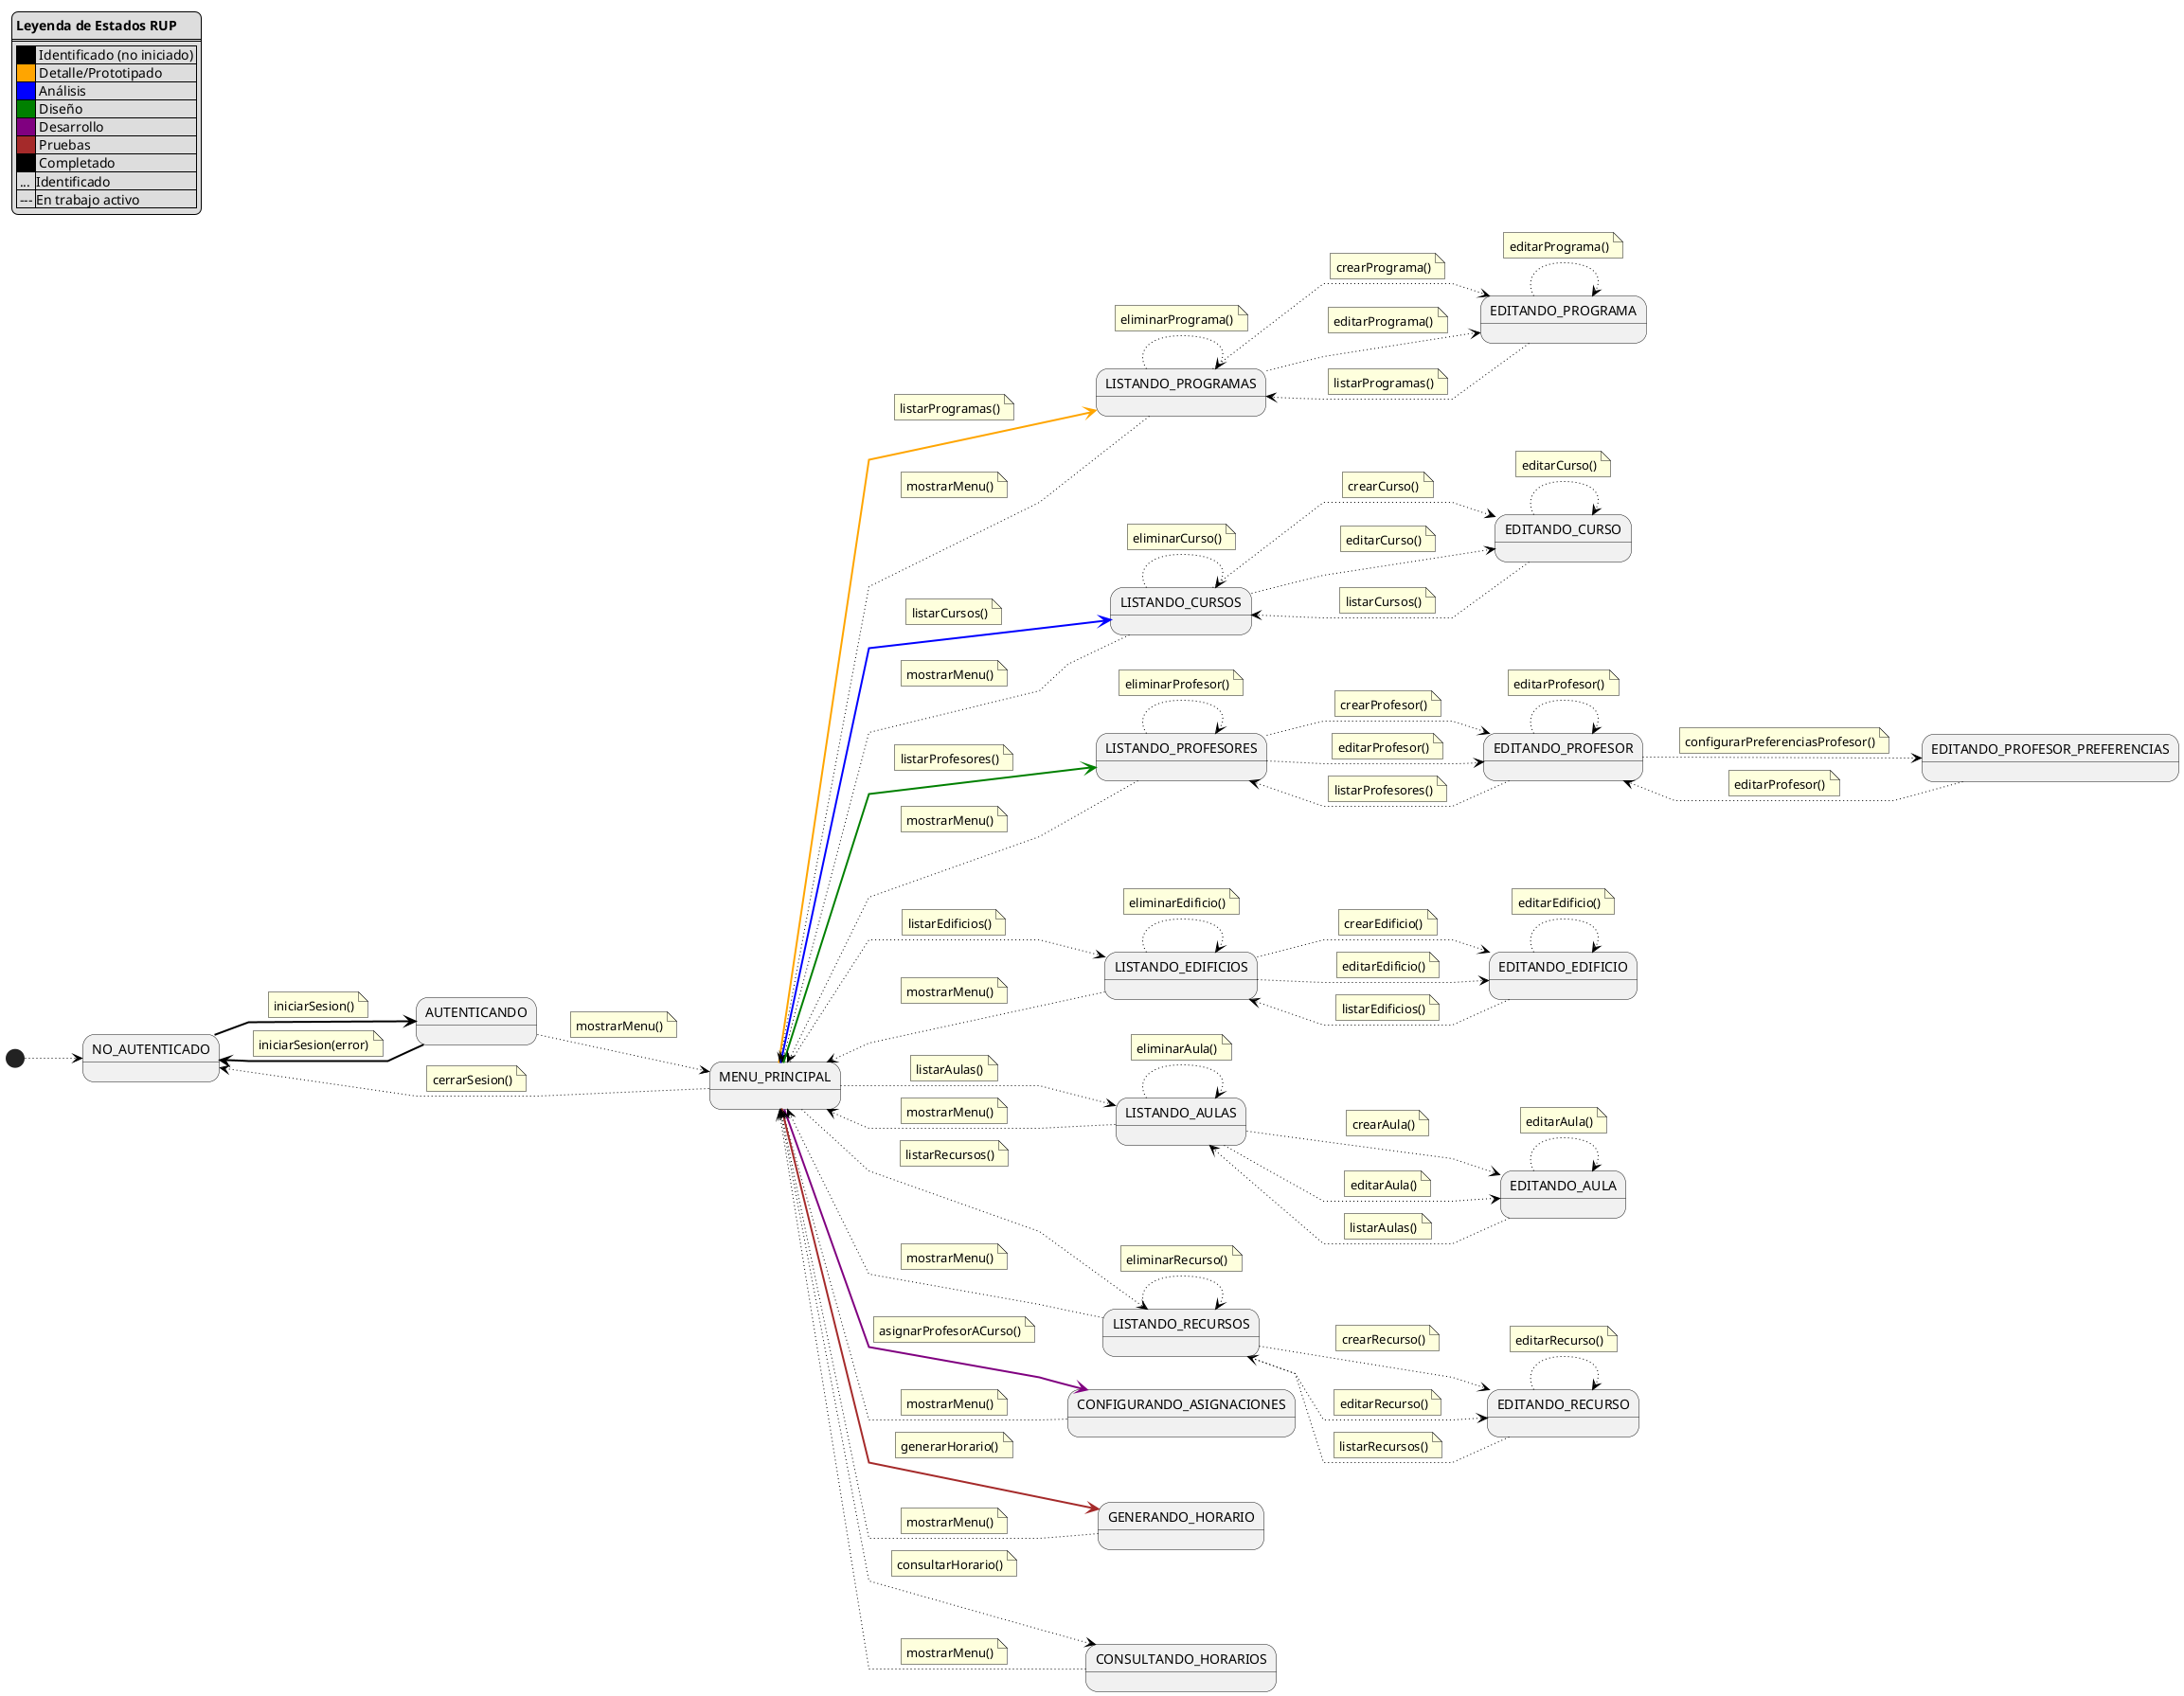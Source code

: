 @startuml diagrama-contexto-estado-intermedio

left to right direction
skinparam linetype polyline

legend top left
    **Leyenda de Estados RUP**
    ====
    |<#black> | Identificado (no iniciado) |
    |<#orange>| Detalle/Prototipado |
    |<#blue>  | Análisis |
    |<#green> | Diseño |
    |<#purple>| Desarrollo |
    |<#brown> | Pruebas |
    |<#black> | Completado |
    | ... |Identificado|
    | --- |En trabajo activo|
end legend

state "NO_AUTENTICADO" as NoAuth
state "AUTENTICANDO" as PreMenu
state "MENU_PRINCIPAL" as Menu

state "LISTANDO_PROGRAMAS" as ListProgramas
state "EDITANDO_PROGRAMA" as EditPrograma
state "LISTANDO_CURSOS" as ListCursos
state "EDITANDO_CURSO" as EditCurso
state "LISTANDO_PROFESORES" as ListProfesores
state "EDITANDO_PROFESOR" as EditProfesor
state "EDITANDO_PROFESOR_PREFERENCIAS" as EditProfesorPreferencias
state "LISTANDO_EDIFICIOS" as ListEdificios
state "EDITANDO_EDIFICIO" as EditEdificio
state "LISTANDO_AULAS" as ListAulas
state "EDITANDO_AULA" as EditAula
state "LISTANDO_RECURSOS" as ListRecursos
state "EDITANDO_RECURSO" as EditRecurso

state "CONFIGURANDO_ASIGNACIONES" as Asignaciones
state "GENERANDO_HORARIO" as Generacion
state "CONSULTANDO_HORARIOS" as Consulta

[*] -[#black,dotted]-> NoAuth

PreMenu -[#black,thickness=2]-> NoAuth
    note on link
        iniciarSesion(error)
    end note

NoAuth -[#black,thickness=2]-> PreMenu
    note on link
        iniciarSesion()
    end note

PreMenu -[#black,dotted]-> Menu
    note on link
        mostrarMenu()
    end note

Menu -[#black,dotted]-> NoAuth
    note on link
        cerrarSesion()
    end note

Menu -[#orange,thickness=2]-> ListProgramas
    note on link
        listarProgramas()
    end note

Menu -[#blue,thickness=2]-> ListCursos
    note on link
        listarCursos()
    end note

Menu -[#green,thickness=2]-> ListProfesores
    note on link
        listarProfesores()
    end note

Menu -[#black,dotted]-> ListEdificios
    note on link
        listarEdificios()
    end note

Menu -[#black,dotted]-> ListAulas
    note on link
        listarAulas()
    end note

Menu -[#black,dotted]-> ListRecursos
    note on link
        listarRecursos()
    end note

Menu -[#purple,thickness=2]-> Asignaciones
    note on link
        asignarProfesorACurso()
    end note

Menu -[#brown,thickness=2]-> Generacion
    note on link
        generarHorario()
    end note

Menu -[#black,dotted]-> Consulta
    note on link
        consultarHorario()
    end note

ListProgramas -[#black,dotted]-> EditPrograma
    note on link
        crearPrograma()
    end note

ListProgramas -[#black,dotted]-> EditPrograma
    note on link
        editarPrograma()
    end note

ListProgramas -[#black,dotted]-> ListProgramas
    note on link
        eliminarPrograma()
    end note

EditPrograma -[#black,dotted]-> EditPrograma
    note on link
        editarPrograma()
    end note

EditPrograma -[#black,dotted]-> ListProgramas
    note on link
        listarProgramas()
    end note

ListCursos -[#black,dotted]-> EditCurso
    note on link
        crearCurso()
    end note

ListCursos -[#black,dotted]-> EditCurso
    note on link
        editarCurso()
    end note

ListCursos -[#black,dotted]-> ListCursos
    note on link
        eliminarCurso()
    end note

EditCurso -[#black,dotted]-> EditCurso
    note on link
        editarCurso()
    end note

EditCurso -[#black,dotted]-> ListCursos
    note on link
        listarCursos()
    end note

ListProfesores -[#black,dotted]-> EditProfesor
    note on link
        crearProfesor()
    end note

ListProfesores -[#black,dotted]-> EditProfesor
    note on link
        editarProfesor()
    end note

ListProfesores -[#black,dotted]-> ListProfesores
    note on link
        eliminarProfesor()
    end note

EditProfesor -[#black,dotted]-> EditProfesor
    note on link
        editarProfesor()
    end note

EditProfesor -[#black,dotted]-> EditProfesorPreferencias
    note on link
        configurarPreferenciasProfesor()
    end note

EditProfesorPreferencias -[#black,dotted]-> EditProfesor
    note on link
        editarProfesor()
    end note
    
EditProfesor -[#black,dotted]-> ListProfesores
    note on link
        listarProfesores()
    end note

ListEdificios -[#black,dotted]-> EditEdificio
    note on link
        crearEdificio()
    end note

ListEdificios -[#black,dotted]-> EditEdificio
    note on link
        editarEdificio()
    end note

ListEdificios -[#black,dotted]-> ListEdificios
    note on link
        eliminarEdificio()
    end note

EditEdificio -[#black,dotted]-> EditEdificio
    note on link
        editarEdificio()
    end note

EditEdificio -[#black,dotted]-> ListEdificios
    note on link
        listarEdificios()
    end note

ListAulas -[#black,dotted]-> EditAula
    note on link
        crearAula()
    end note

ListAulas -[#black,dotted]-> EditAula
    note on link
        editarAula()
    end note

ListAulas -[#black,dotted]-> ListAulas
    note on link
        eliminarAula()
    end note

EditAula -[#black,dotted]-> EditAula
    note on link
        editarAula()
    end note

EditAula -[#black,dotted]-> ListAulas
    note on link
        listarAulas()
    end note

ListRecursos -[#black,dotted]-> EditRecurso
    note on link
        crearRecurso()
    end note

ListRecursos -[#black,dotted]-> EditRecurso
    note on link
        editarRecurso()
    end note

ListRecursos -[#black,dotted]-> ListRecursos
    note on link
        eliminarRecurso()
    end note

EditRecurso -[#black,dotted]-> EditRecurso
    note on link
        editarRecurso()
    end note

EditRecurso -[#black,dotted]-> ListRecursos
    note on link
        listarRecursos()
    end note

ListProgramas -[#black,dotted]-> Menu
    note on link
        mostrarMenu()
    end note

ListCursos -[#black,dotted]-> Menu
    note on link
        mostrarMenu()
    end note

ListProfesores -[#black,dotted]-> Menu
    note on link
        mostrarMenu()
    end note

ListEdificios -[#black,dotted]-> Menu
    note on link
        mostrarMenu()
    end note

ListAulas -[#black,dotted]-> Menu
    note on link
        mostrarMenu()
    end note

ListRecursos -[#black,dotted]-> Menu
    note on link
        mostrarMenu()
    end note

Asignaciones -[#black,dotted]-> Menu
    note on link
        mostrarMenu()
    end note

Generacion -[#black,dotted]-> Menu
    note on link
        mostrarMenu()
    end note

Consulta -[#black,dotted]-> Menu
    note on link
        mostrarMenu()
    end note


@enduml